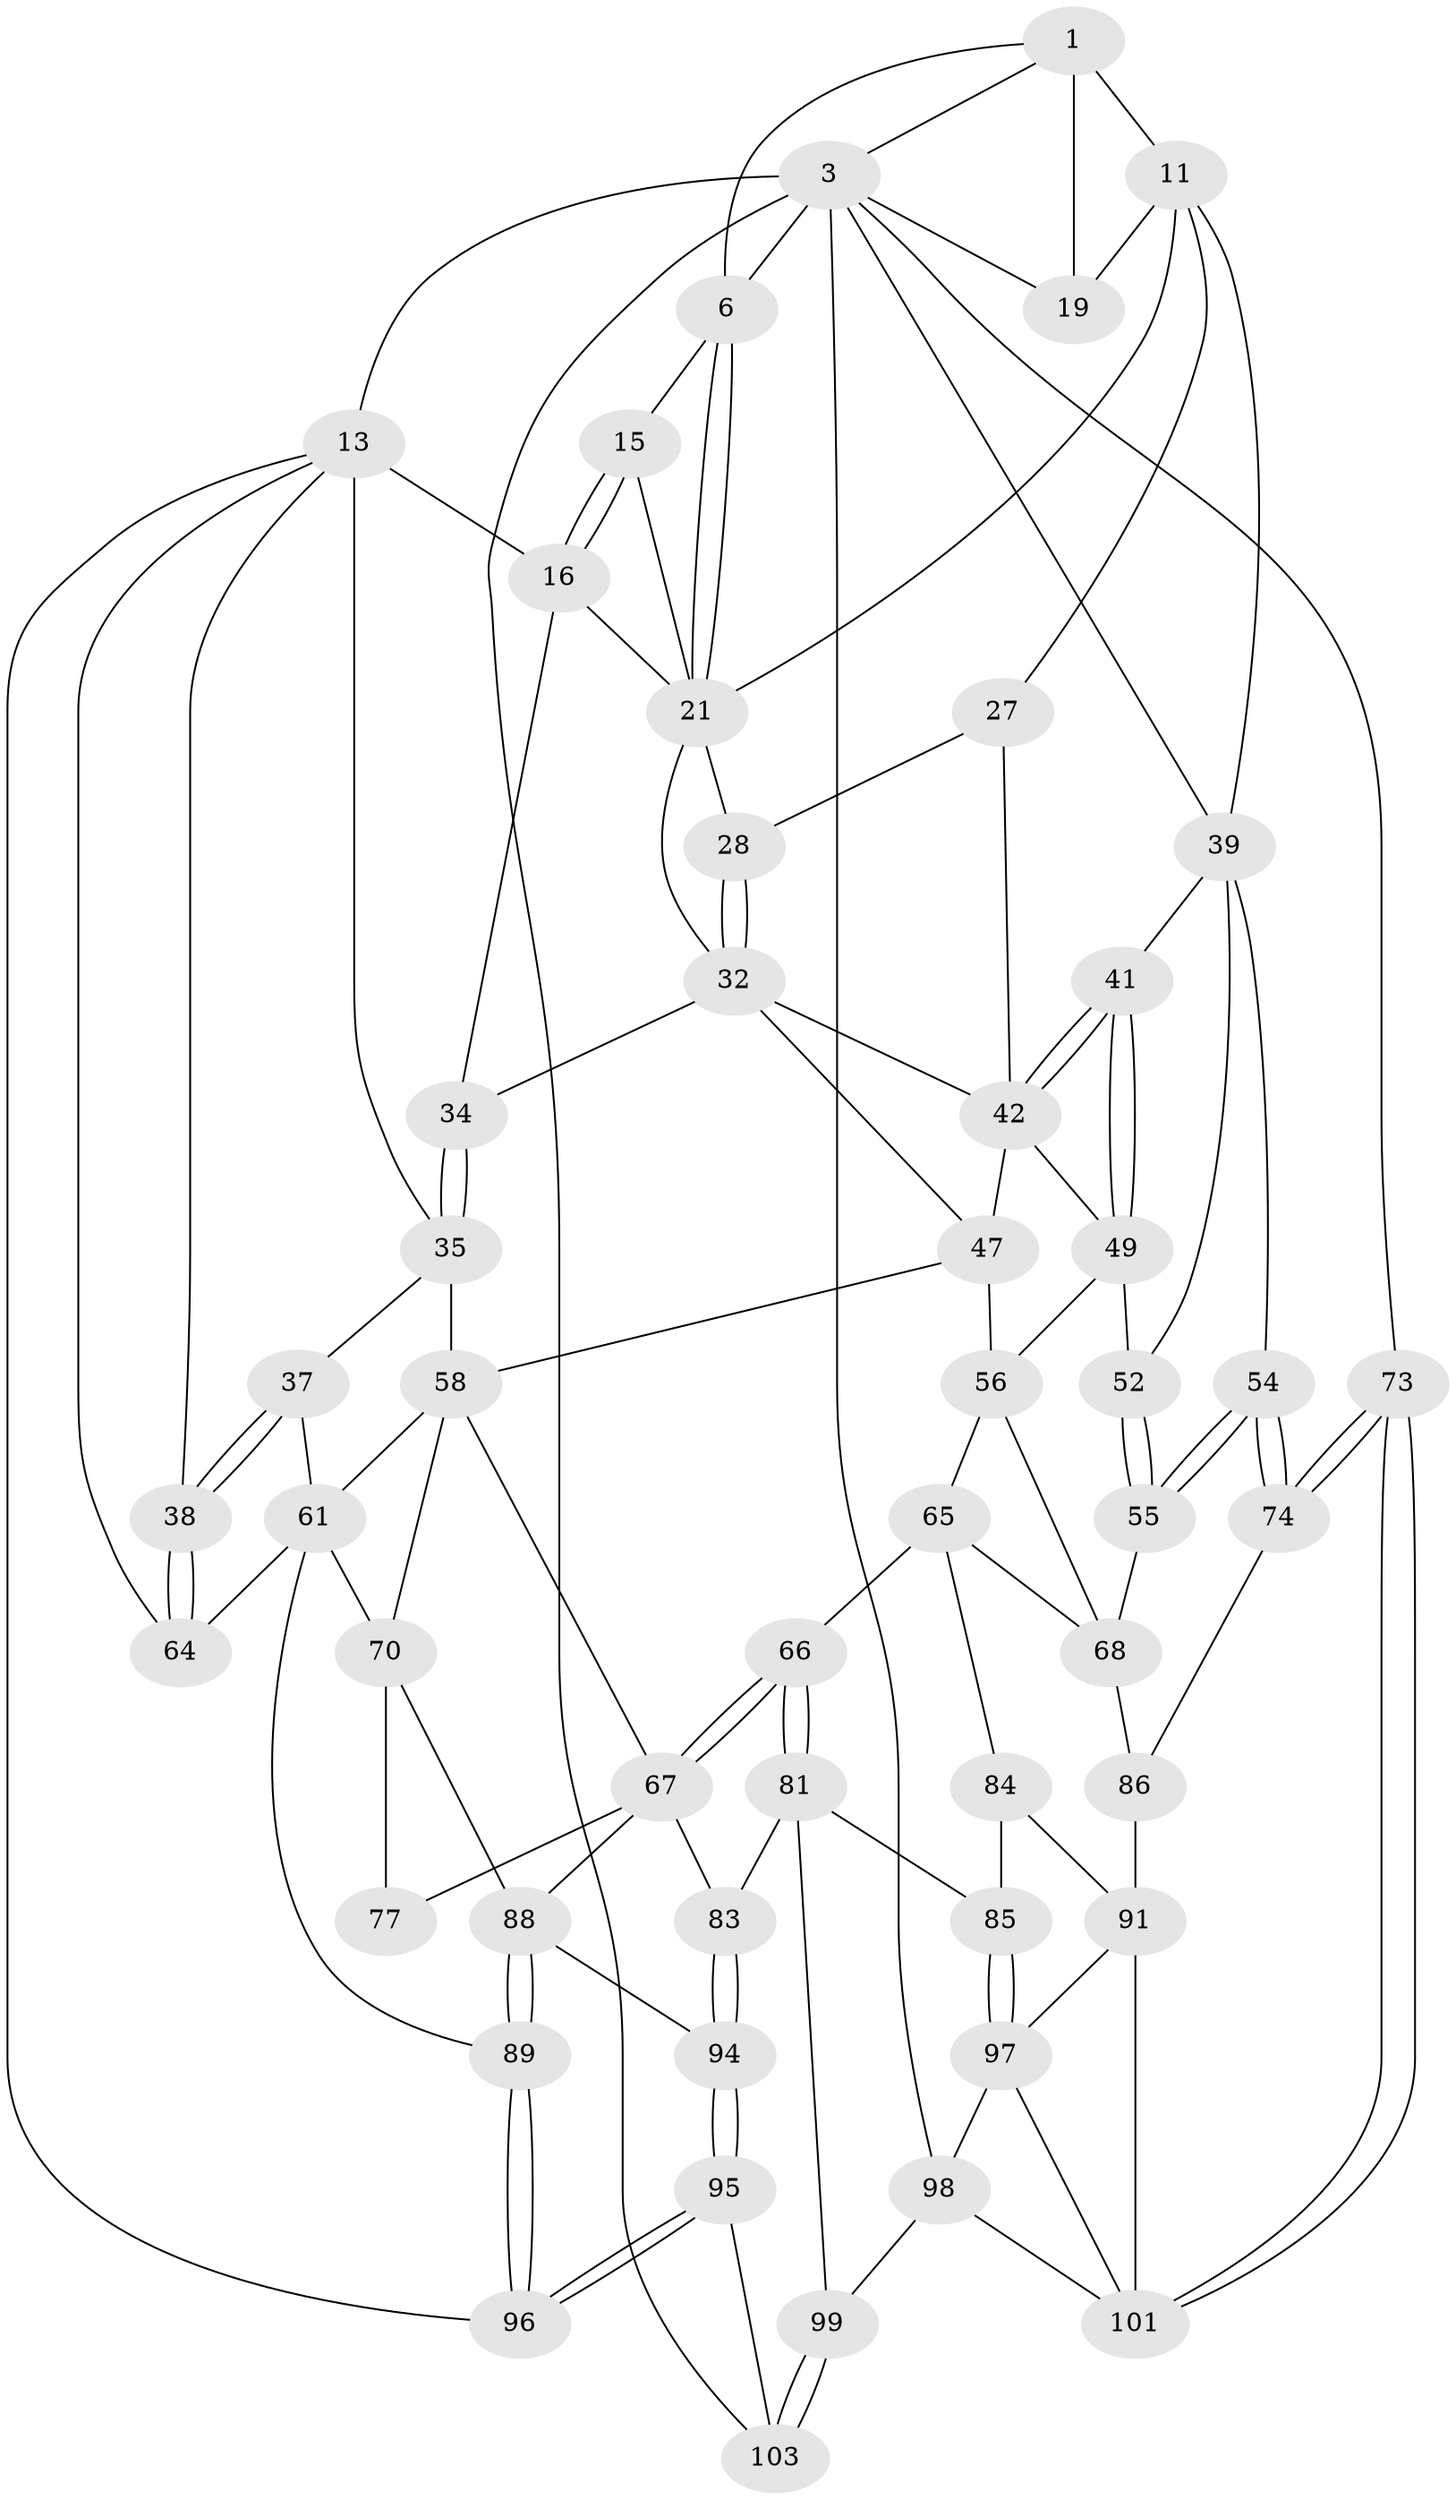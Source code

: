 // original degree distribution, {3: 0.01904761904761905, 5: 0.5333333333333333, 4: 0.23809523809523808, 6: 0.20952380952380953}
// Generated by graph-tools (version 1.1) at 2025/17/03/09/25 04:17:21]
// undirected, 52 vertices, 120 edges
graph export_dot {
graph [start="1"]
  node [color=gray90,style=filled];
  1 [pos="+0.6597175503854213+0",super="+5+2"];
  3 [pos="+1+0",super="+4+20+72"];
  6 [pos="+0.43754843362675555+0.12375605159378464",super="+7"];
  11 [pos="+0.724405942685675+0.2166945667187372",super="+26+12"];
  13 [pos="+0.05891840172863841+0.22609783008953432",super="+17+14"];
  15 [pos="+0.2553706922218818+0.05461159820851498",super="+18"];
  16 [pos="+0.21533896225259103+0.26357517738488817",super="+29"];
  19 [pos="+1+0.22953273757343146"];
  21 [pos="+0.5590605093527079+0.19500154877636547",super="+22"];
  27 [pos="+0.6776939084151147+0.3544510233484892"];
  28 [pos="+0.5965527958104597+0.3430333145438262"];
  32 [pos="+0.4854299640183073+0.41220861137971737",super="+33"];
  34 [pos="+0.3384089831734311+0.4590028079387713"];
  35 [pos="+0.3076177170040394+0.496273357446256",super="+36"];
  37 [pos="+0.08731891714248047+0.47333828804626443"];
  38 [pos="+0+0.4050987937370264"];
  39 [pos="+0.8251868678274213+0.44141961746635683",super="+40+44"];
  41 [pos="+0.7498435451819578+0.4711186082620848"];
  42 [pos="+0.6756578693752447+0.43445540212066364",super="+46+43"];
  47 [pos="+0.5607179125232735+0.5015434641056723",super="+48+51"];
  49 [pos="+0.729519442867574+0.512009849669604",super="+53"];
  52 [pos="+0.8389563608853644+0.5872671200633126"];
  54 [pos="+1+0.5209708800229428"];
  55 [pos="+0.8427729740653856+0.5912857697310602"];
  56 [pos="+0.6865029031481789+0.5972864377301068",super="+57"];
  58 [pos="+0.48327752942027946+0.6060693978203451",super="+59"];
  61 [pos="+0.09989779170665568+0.4943221095240817",super="+62"];
  64 [pos="+0+0.7338539603973766"];
  65 [pos="+0.6252363475392075+0.6563954324038216",super="+71"];
  66 [pos="+0.5683844504683975+0.688943148421675"];
  67 [pos="+0.5068393666339546+0.6502236064850901",super="+76"];
  68 [pos="+0.8291693786664907+0.6938991731524807",super="+69"];
  70 [pos="+0.26720059951637504+0.6379993975192499",super="+78"];
  73 [pos="+1+0.9323474753294722"];
  74 [pos="+1+0.5622104250955582"];
  77 [pos="+0.40130650475331625+0.6982750699679091"];
  81 [pos="+0.562656900155159+0.7699990346182201",super="+82"];
  83 [pos="+0.48514274376768374+0.8185763153249812"];
  84 [pos="+0.7416535836249942+0.7678802185549911"];
  85 [pos="+0.66419323699119+0.8060985922268848"];
  86 [pos="+1+0.6376304333480689",super="+87"];
  88 [pos="+0.2584728998497091+0.6875917125222578",super="+90"];
  89 [pos="+0.17269582125557653+0.7909396373719864"];
  91 [pos="+0.9025215199689938+0.7908646407273697",super="+92+93"];
  94 [pos="+0.33419774931521845+1"];
  95 [pos="+0.2811104675722081+1"];
  96 [pos="+0.27626774930398235+1"];
  97 [pos="+0.6605548986170455+0.8975951730410645",super="+100"];
  98 [pos="+0.6107129251880825+0.9211393742110351",super="+104"];
  99 [pos="+0.588032856135972+0.9220445994272731"];
  101 [pos="+0.984481945098474+0.8651284254123083",super="+102"];
  103 [pos="+0.3571460990933046+1"];
  1 -- 6;
  1 -- 19;
  1 -- 11 [weight=2];
  1 -- 3;
  3 -- 13 [weight=3];
  3 -- 6;
  3 -- 19;
  3 -- 103;
  3 -- 73;
  3 -- 98;
  3 -- 39;
  6 -- 21;
  6 -- 21;
  6 -- 15 [weight=2];
  11 -- 19;
  11 -- 27;
  11 -- 39;
  11 -- 21;
  13 -- 16;
  13 -- 64;
  13 -- 96;
  13 -- 38;
  13 -- 35;
  15 -- 16;
  15 -- 16;
  15 -- 21;
  16 -- 34;
  16 -- 21 [weight=2];
  21 -- 32;
  21 -- 28;
  27 -- 28;
  27 -- 42;
  28 -- 32;
  28 -- 32;
  32 -- 34;
  32 -- 47;
  32 -- 42;
  34 -- 35;
  34 -- 35;
  35 -- 37;
  35 -- 58;
  37 -- 38;
  37 -- 38;
  37 -- 61;
  38 -- 64;
  38 -- 64;
  39 -- 41;
  39 -- 52;
  39 -- 54;
  41 -- 42;
  41 -- 42;
  41 -- 49;
  41 -- 49;
  42 -- 49;
  42 -- 47 [weight=2];
  47 -- 58;
  47 -- 56;
  49 -- 56;
  49 -- 52;
  52 -- 55;
  52 -- 55;
  54 -- 55;
  54 -- 55;
  54 -- 74;
  54 -- 74;
  55 -- 68;
  56 -- 65;
  56 -- 68;
  58 -- 67;
  58 -- 61;
  58 -- 70;
  61 -- 64;
  61 -- 89;
  61 -- 70;
  65 -- 66;
  65 -- 84;
  65 -- 68;
  66 -- 67;
  66 -- 67;
  66 -- 81;
  66 -- 81;
  67 -- 83;
  67 -- 77 [weight=2];
  67 -- 88;
  68 -- 86;
  70 -- 88;
  70 -- 77;
  73 -- 74;
  73 -- 74;
  73 -- 101;
  73 -- 101;
  74 -- 86;
  81 -- 85;
  81 -- 83;
  81 -- 99;
  83 -- 94;
  83 -- 94;
  84 -- 85;
  84 -- 91;
  85 -- 97;
  85 -- 97;
  86 -- 91 [weight=2];
  88 -- 89;
  88 -- 89;
  88 -- 94;
  89 -- 96;
  89 -- 96;
  91 -- 101;
  91 -- 97;
  94 -- 95;
  94 -- 95;
  95 -- 96;
  95 -- 96;
  95 -- 103;
  97 -- 98;
  97 -- 101;
  98 -- 99;
  98 -- 101;
  99 -- 103;
  99 -- 103;
}
